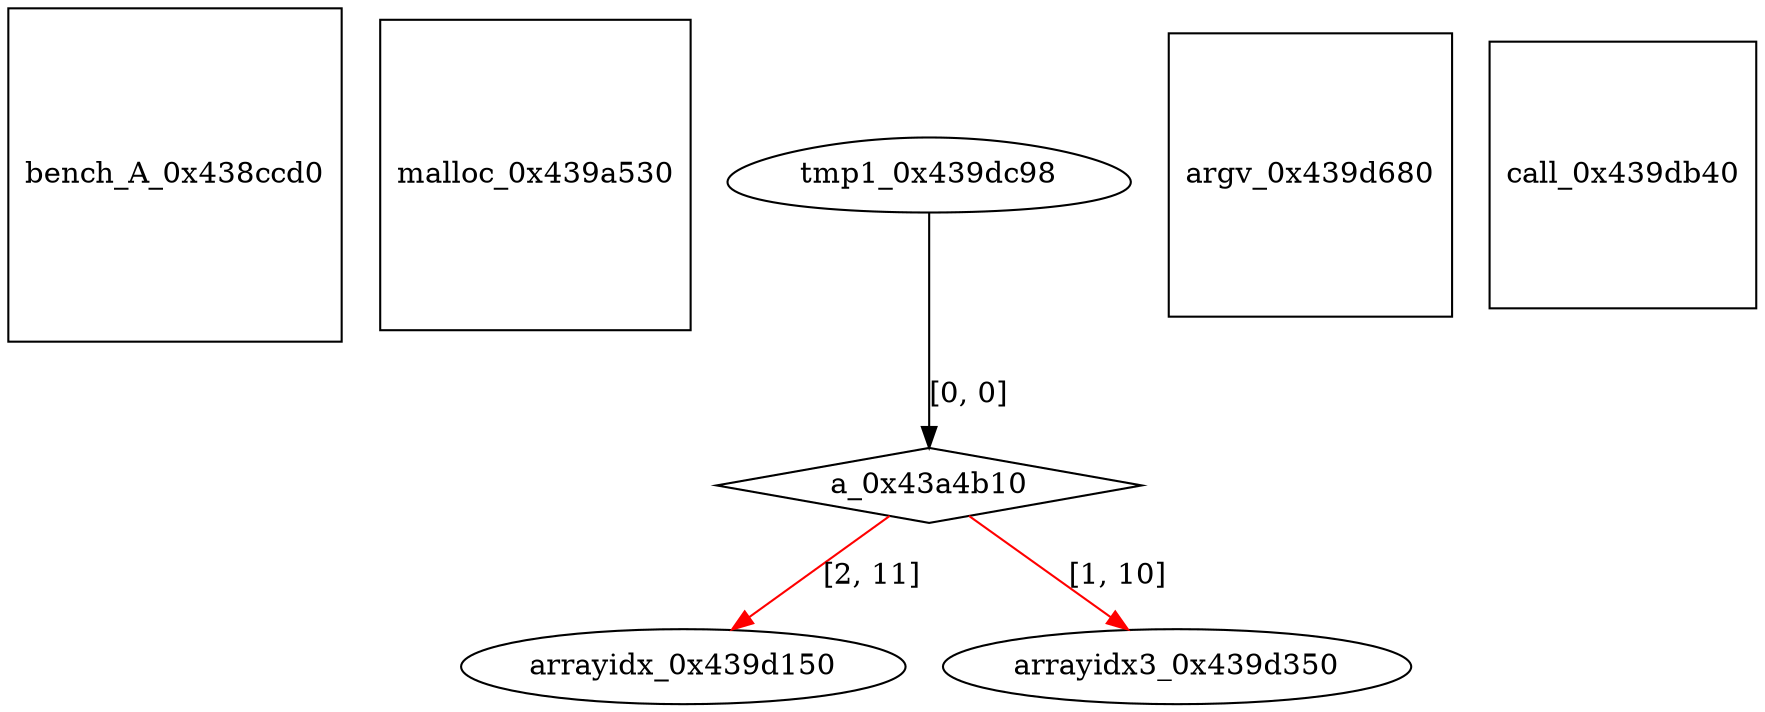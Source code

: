 digraph grafico {
"bench_A_0x438ccd0" [shape=square];
"malloc_0x439a530" [shape=square];
"arrayidx_0x439d150" [shape=ellipse];
"a_0x43a4b10" -> "arrayidx_0x439d150" [label="[2, 11]",color=red];
"arrayidx3_0x439d350" [shape=ellipse];
"a_0x43a4b10" -> "arrayidx3_0x439d350" [label="[1, 10]",color=red];
"argv_0x439d680" [shape=square];
"call_0x439db40" [shape=square];
"tmp1_0x439dc98" [shape=egg];
"a_0x43a4b10" [shape=diamond];
"tmp1_0x439dc98" -> "a_0x43a4b10" [label="[0, 0]"];
}